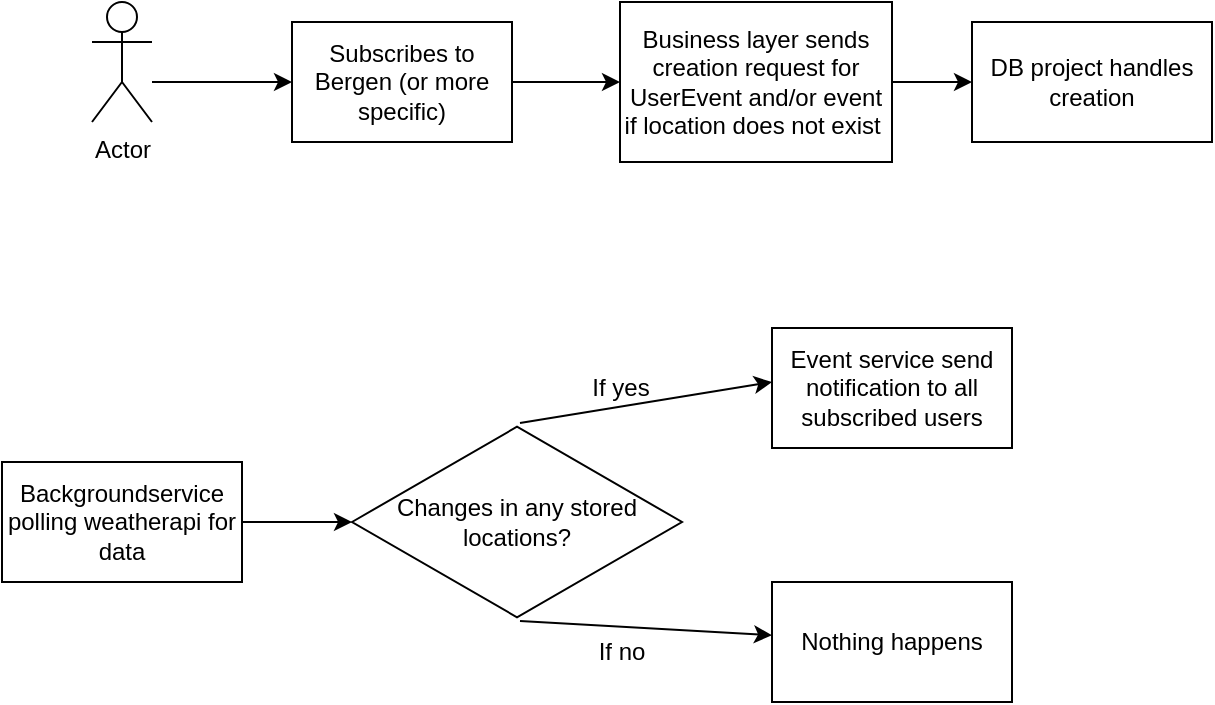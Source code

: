 <mxfile version="26.0.15">
  <diagram name="Page-1" id="Mr7gMv4Ux3hCuQHcTW0E">
    <mxGraphModel dx="842" dy="523" grid="1" gridSize="10" guides="1" tooltips="1" connect="1" arrows="1" fold="1" page="1" pageScale="1" pageWidth="827" pageHeight="1169" math="0" shadow="0">
      <root>
        <mxCell id="0" />
        <mxCell id="1" parent="0" />
        <mxCell id="bF2TkQIj6Dy4iDc25SKF-15" value="Actor" style="shape=umlActor;verticalLabelPosition=bottom;verticalAlign=top;html=1;outlineConnect=0;" vertex="1" parent="1">
          <mxGeometry x="150" y="220" width="30" height="60" as="geometry" />
        </mxCell>
        <mxCell id="bF2TkQIj6Dy4iDc25SKF-17" value="" style="endArrow=classic;html=1;rounded=0;" edge="1" parent="1">
          <mxGeometry width="50" height="50" relative="1" as="geometry">
            <mxPoint x="180" y="260" as="sourcePoint" />
            <mxPoint x="250" y="260" as="targetPoint" />
          </mxGeometry>
        </mxCell>
        <mxCell id="bF2TkQIj6Dy4iDc25SKF-20" value="Subscribes to Bergen (or more specific)" style="rounded=0;whiteSpace=wrap;html=1;" vertex="1" parent="1">
          <mxGeometry x="250" y="230" width="110" height="60" as="geometry" />
        </mxCell>
        <mxCell id="bF2TkQIj6Dy4iDc25SKF-21" value="" style="endArrow=classic;html=1;rounded=0;" edge="1" parent="1" target="bF2TkQIj6Dy4iDc25SKF-22">
          <mxGeometry width="50" height="50" relative="1" as="geometry">
            <mxPoint x="360" y="260" as="sourcePoint" />
            <mxPoint x="440" y="260" as="targetPoint" />
          </mxGeometry>
        </mxCell>
        <mxCell id="bF2TkQIj6Dy4iDc25SKF-22" value="Business layer sends creation request for UserEvent and/or event if location does not exist&amp;nbsp;" style="rounded=0;whiteSpace=wrap;html=1;" vertex="1" parent="1">
          <mxGeometry x="414" y="220" width="136" height="80" as="geometry" />
        </mxCell>
        <mxCell id="bF2TkQIj6Dy4iDc25SKF-23" value="" style="endArrow=classic;html=1;rounded=0;" edge="1" parent="1" target="bF2TkQIj6Dy4iDc25SKF-24">
          <mxGeometry width="50" height="50" relative="1" as="geometry">
            <mxPoint x="550" y="260" as="sourcePoint" />
            <mxPoint x="630" y="260" as="targetPoint" />
          </mxGeometry>
        </mxCell>
        <mxCell id="bF2TkQIj6Dy4iDc25SKF-24" value="DB project handles creation" style="rounded=0;whiteSpace=wrap;html=1;" vertex="1" parent="1">
          <mxGeometry x="590" y="230" width="120" height="60" as="geometry" />
        </mxCell>
        <mxCell id="bF2TkQIj6Dy4iDc25SKF-27" value="Backgroundservice polling weatherapi for data" style="rounded=0;whiteSpace=wrap;html=1;" vertex="1" parent="1">
          <mxGeometry x="105" y="450" width="120" height="60" as="geometry" />
        </mxCell>
        <mxCell id="bF2TkQIj6Dy4iDc25SKF-30" value="" style="endArrow=classic;html=1;rounded=0;" edge="1" parent="1" target="bF2TkQIj6Dy4iDc25SKF-31">
          <mxGeometry width="50" height="50" relative="1" as="geometry">
            <mxPoint x="225" y="480" as="sourcePoint" />
            <mxPoint x="280" y="480" as="targetPoint" />
          </mxGeometry>
        </mxCell>
        <mxCell id="bF2TkQIj6Dy4iDc25SKF-31" value="Changes in any stored locations?" style="html=1;whiteSpace=wrap;aspect=fixed;shape=isoRectangle;" vertex="1" parent="1">
          <mxGeometry x="280" y="430.5" width="165" height="99" as="geometry" />
        </mxCell>
        <mxCell id="bF2TkQIj6Dy4iDc25SKF-32" value="" style="endArrow=classic;html=1;rounded=0;" edge="1" parent="1">
          <mxGeometry width="50" height="50" relative="1" as="geometry">
            <mxPoint x="364" y="430.5" as="sourcePoint" />
            <mxPoint x="490" y="410" as="targetPoint" />
          </mxGeometry>
        </mxCell>
        <mxCell id="bF2TkQIj6Dy4iDc25SKF-33" value="If yes" style="text;html=1;align=center;verticalAlign=middle;resizable=0;points=[];autosize=1;strokeColor=none;fillColor=none;" vertex="1" parent="1">
          <mxGeometry x="389" y="398" width="50" height="30" as="geometry" />
        </mxCell>
        <mxCell id="bF2TkQIj6Dy4iDc25SKF-34" value="Event service send notification to all subscribed users" style="rounded=0;whiteSpace=wrap;html=1;" vertex="1" parent="1">
          <mxGeometry x="490" y="383" width="120" height="60" as="geometry" />
        </mxCell>
        <mxCell id="bF2TkQIj6Dy4iDc25SKF-35" value="" style="endArrow=classic;html=1;rounded=0;" edge="1" parent="1" target="bF2TkQIj6Dy4iDc25SKF-36">
          <mxGeometry width="50" height="50" relative="1" as="geometry">
            <mxPoint x="364" y="529.5" as="sourcePoint" />
            <mxPoint x="480" y="540" as="targetPoint" />
          </mxGeometry>
        </mxCell>
        <mxCell id="bF2TkQIj6Dy4iDc25SKF-36" value="Nothing happens" style="rounded=0;whiteSpace=wrap;html=1;" vertex="1" parent="1">
          <mxGeometry x="490" y="510" width="120" height="60" as="geometry" />
        </mxCell>
        <mxCell id="bF2TkQIj6Dy4iDc25SKF-38" value="If no" style="text;html=1;align=center;verticalAlign=middle;whiteSpace=wrap;rounded=0;" vertex="1" parent="1">
          <mxGeometry x="385" y="529.5" width="60" height="30" as="geometry" />
        </mxCell>
      </root>
    </mxGraphModel>
  </diagram>
</mxfile>
